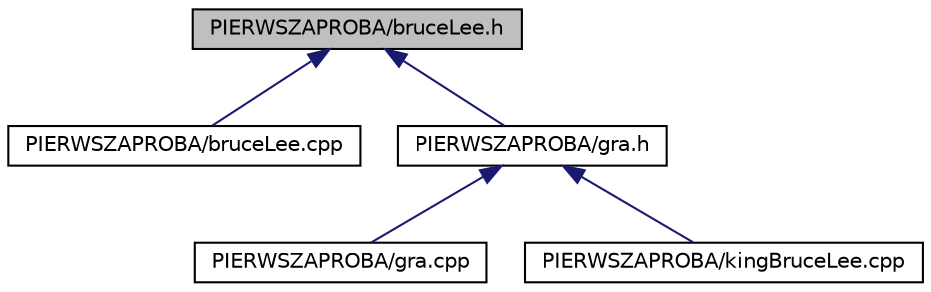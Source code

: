 digraph "PIERWSZAPROBA/bruceLee.h"
{
 // LATEX_PDF_SIZE
  edge [fontname="Helvetica",fontsize="10",labelfontname="Helvetica",labelfontsize="10"];
  node [fontname="Helvetica",fontsize="10",shape=record];
  Node1 [label="PIERWSZAPROBA/bruceLee.h",height=0.2,width=0.4,color="black", fillcolor="grey75", style="filled", fontcolor="black",tooltip="Plik naglowkowy modulu BruceLee."];
  Node1 -> Node2 [dir="back",color="midnightblue",fontsize="10",style="solid",fontname="Helvetica"];
  Node2 [label="PIERWSZAPROBA/bruceLee.cpp",height=0.2,width=0.4,color="black", fillcolor="white", style="filled",URL="$bruce_lee_8cpp.html",tooltip="Plik cpp modulu BruceLee."];
  Node1 -> Node3 [dir="back",color="midnightblue",fontsize="10",style="solid",fontname="Helvetica"];
  Node3 [label="PIERWSZAPROBA/gra.h",height=0.2,width=0.4,color="black", fillcolor="white", style="filled",URL="$gra_8h.html",tooltip="Plik naglowkowy modulu Gra."];
  Node3 -> Node4 [dir="back",color="midnightblue",fontsize="10",style="solid",fontname="Helvetica"];
  Node4 [label="PIERWSZAPROBA/gra.cpp",height=0.2,width=0.4,color="black", fillcolor="white", style="filled",URL="$gra_8cpp.html",tooltip="Plik cpp modulu Gra."];
  Node3 -> Node5 [dir="back",color="midnightblue",fontsize="10",style="solid",fontname="Helvetica"];
  Node5 [label="PIERWSZAPROBA/kingBruceLee.cpp",height=0.2,width=0.4,color="black", fillcolor="white", style="filled",URL="$king_bruce_lee_8cpp.html",tooltip="Plik cpp modulu kingBruceLee."];
}
